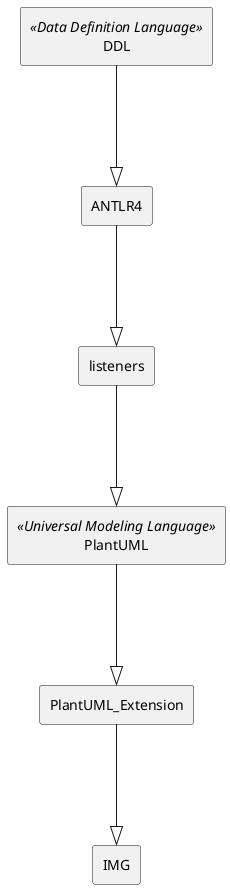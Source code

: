 @startuml

rectangle DDL << Data Definition Language >>

rectangle ANTLR4

DDL ---|> ANTLR4

rectangle listeners

ANTLR4 ---|> listeners

rectangle PlantUML << Universal Modeling Language >>

listeners ---|> PlantUML

rectangle PlantUML_Extension

PlantUML ---|> PlantUML_Extension

rectangle IMG

PlantUML_Extension ---|> IMG

@enduml